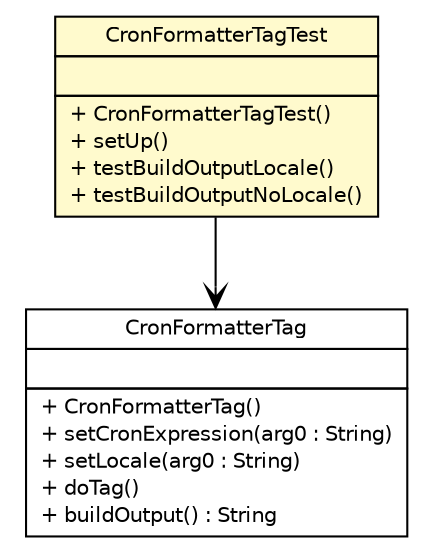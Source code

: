 #!/usr/local/bin/dot
#
# Class diagram 
# Generated by UMLGraph version R5_6-24-gf6e263 (http://www.umlgraph.org/)
#

digraph G {
	edge [fontname="Helvetica",fontsize=10,labelfontname="Helvetica",labelfontsize=10];
	node [fontname="Helvetica",fontsize=10,shape=plaintext];
	nodesep=0.25;
	ranksep=0.5;
	// nl.b3p.web.jsp.CronFormatterTagTest
	c4 [label=<<table title="nl.b3p.web.jsp.CronFormatterTagTest" border="0" cellborder="1" cellspacing="0" cellpadding="2" port="p" bgcolor="lemonChiffon" href="./CronFormatterTagTest.html">
		<tr><td><table border="0" cellspacing="0" cellpadding="1">
<tr><td align="center" balign="center"> CronFormatterTagTest </td></tr>
		</table></td></tr>
		<tr><td><table border="0" cellspacing="0" cellpadding="1">
<tr><td align="left" balign="left">  </td></tr>
		</table></td></tr>
		<tr><td><table border="0" cellspacing="0" cellpadding="1">
<tr><td align="left" balign="left"> + CronFormatterTagTest() </td></tr>
<tr><td align="left" balign="left"> + setUp() </td></tr>
<tr><td align="left" balign="left"> + testBuildOutputLocale() </td></tr>
<tr><td align="left" balign="left"> + testBuildOutputNoLocale() </td></tr>
		</table></td></tr>
		</table>>, URL="./CronFormatterTagTest.html", fontname="Helvetica", fontcolor="black", fontsize=10.0];
	// nl.b3p.web.jsp.CronFormatterTagTest NAVASSOC nl.b3p.web.jsp.CronFormatterTag
	c4:p -> c8:p [taillabel="", label="", headlabel="", fontname="Helvetica", fontcolor="black", fontsize=10.0, color="black", arrowhead=open];
	// nl.b3p.web.jsp.CronFormatterTag
	c8 [label=<<table title="nl.b3p.web.jsp.CronFormatterTag" border="0" cellborder="1" cellspacing="0" cellpadding="2" port="p">
		<tr><td><table border="0" cellspacing="0" cellpadding="1">
<tr><td align="center" balign="center"> CronFormatterTag </td></tr>
		</table></td></tr>
		<tr><td><table border="0" cellspacing="0" cellpadding="1">
<tr><td align="left" balign="left">  </td></tr>
		</table></td></tr>
		<tr><td><table border="0" cellspacing="0" cellpadding="1">
<tr><td align="left" balign="left"> + CronFormatterTag() </td></tr>
<tr><td align="left" balign="left"> + setCronExpression(arg0 : String) </td></tr>
<tr><td align="left" balign="left"> + setLocale(arg0 : String) </td></tr>
<tr><td align="left" balign="left"> + doTag() </td></tr>
<tr><td align="left" balign="left"> + buildOutput() : String </td></tr>
		</table></td></tr>
		</table>>, URL="null", fontname="Helvetica", fontcolor="black", fontsize=10.0];
}

